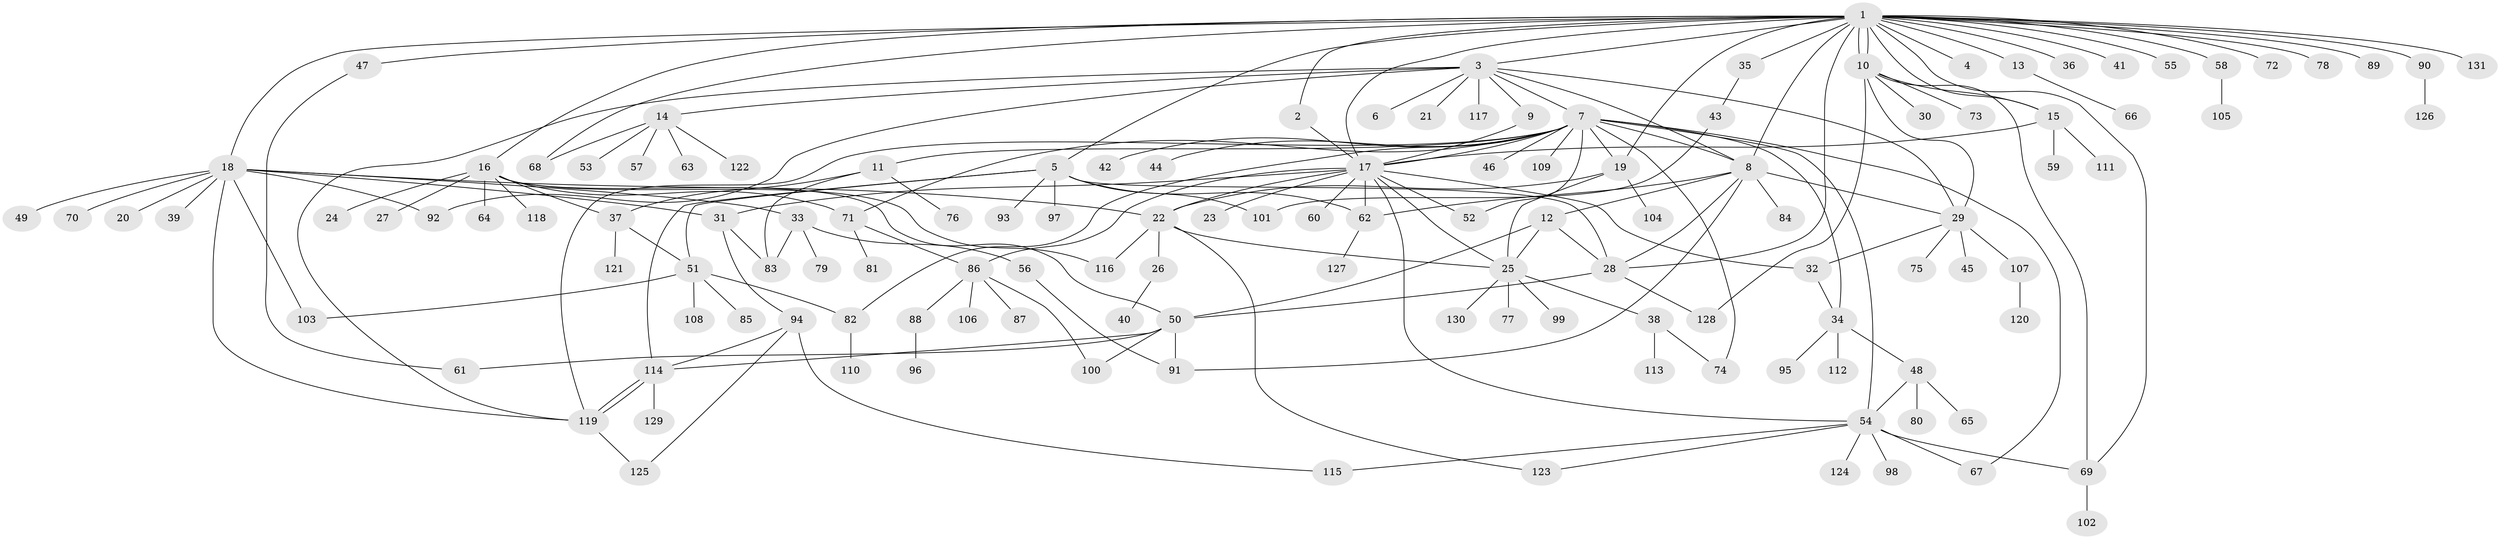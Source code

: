 // coarse degree distribution, {16: 0.014925373134328358, 4: 0.1044776119402985, 10: 0.04477611940298507, 7: 0.029850746268656716, 11: 0.029850746268656716, 8: 0.029850746268656716, 6: 0.07462686567164178, 3: 0.11940298507462686, 5: 0.07462686567164178, 1: 0.373134328358209, 2: 0.1044776119402985}
// Generated by graph-tools (version 1.1) at 2025/50/03/04/25 22:50:13]
// undirected, 131 vertices, 189 edges
graph export_dot {
  node [color=gray90,style=filled];
  1;
  2;
  3;
  4;
  5;
  6;
  7;
  8;
  9;
  10;
  11;
  12;
  13;
  14;
  15;
  16;
  17;
  18;
  19;
  20;
  21;
  22;
  23;
  24;
  25;
  26;
  27;
  28;
  29;
  30;
  31;
  32;
  33;
  34;
  35;
  36;
  37;
  38;
  39;
  40;
  41;
  42;
  43;
  44;
  45;
  46;
  47;
  48;
  49;
  50;
  51;
  52;
  53;
  54;
  55;
  56;
  57;
  58;
  59;
  60;
  61;
  62;
  63;
  64;
  65;
  66;
  67;
  68;
  69;
  70;
  71;
  72;
  73;
  74;
  75;
  76;
  77;
  78;
  79;
  80;
  81;
  82;
  83;
  84;
  85;
  86;
  87;
  88;
  89;
  90;
  91;
  92;
  93;
  94;
  95;
  96;
  97;
  98;
  99;
  100;
  101;
  102;
  103;
  104;
  105;
  106;
  107;
  108;
  109;
  110;
  111;
  112;
  113;
  114;
  115;
  116;
  117;
  118;
  119;
  120;
  121;
  122;
  123;
  124;
  125;
  126;
  127;
  128;
  129;
  130;
  131;
  1 -- 2;
  1 -- 3;
  1 -- 4;
  1 -- 5;
  1 -- 8;
  1 -- 10;
  1 -- 10;
  1 -- 13;
  1 -- 15;
  1 -- 16;
  1 -- 17;
  1 -- 18;
  1 -- 19;
  1 -- 28;
  1 -- 35;
  1 -- 36;
  1 -- 41;
  1 -- 47;
  1 -- 55;
  1 -- 58;
  1 -- 68;
  1 -- 69;
  1 -- 72;
  1 -- 78;
  1 -- 89;
  1 -- 90;
  1 -- 131;
  2 -- 17;
  3 -- 6;
  3 -- 7;
  3 -- 8;
  3 -- 9;
  3 -- 14;
  3 -- 21;
  3 -- 29;
  3 -- 92;
  3 -- 117;
  3 -- 119;
  5 -- 28;
  5 -- 51;
  5 -- 62;
  5 -- 93;
  5 -- 97;
  5 -- 101;
  5 -- 114;
  7 -- 8;
  7 -- 11;
  7 -- 17;
  7 -- 19;
  7 -- 34;
  7 -- 42;
  7 -- 44;
  7 -- 46;
  7 -- 52;
  7 -- 54;
  7 -- 67;
  7 -- 71;
  7 -- 74;
  7 -- 82;
  7 -- 109;
  7 -- 119;
  8 -- 12;
  8 -- 28;
  8 -- 29;
  8 -- 62;
  8 -- 84;
  8 -- 91;
  9 -- 17;
  10 -- 15;
  10 -- 29;
  10 -- 30;
  10 -- 69;
  10 -- 73;
  10 -- 128;
  11 -- 37;
  11 -- 76;
  11 -- 83;
  12 -- 25;
  12 -- 28;
  12 -- 50;
  13 -- 66;
  14 -- 53;
  14 -- 57;
  14 -- 63;
  14 -- 68;
  14 -- 122;
  15 -- 17;
  15 -- 59;
  15 -- 111;
  16 -- 24;
  16 -- 27;
  16 -- 37;
  16 -- 50;
  16 -- 64;
  16 -- 71;
  16 -- 116;
  16 -- 118;
  17 -- 22;
  17 -- 23;
  17 -- 25;
  17 -- 31;
  17 -- 32;
  17 -- 52;
  17 -- 54;
  17 -- 60;
  17 -- 62;
  17 -- 86;
  18 -- 20;
  18 -- 22;
  18 -- 31;
  18 -- 33;
  18 -- 39;
  18 -- 49;
  18 -- 70;
  18 -- 92;
  18 -- 103;
  18 -- 119;
  19 -- 22;
  19 -- 25;
  19 -- 104;
  22 -- 25;
  22 -- 26;
  22 -- 116;
  22 -- 123;
  25 -- 38;
  25 -- 77;
  25 -- 99;
  25 -- 130;
  26 -- 40;
  28 -- 50;
  28 -- 128;
  29 -- 32;
  29 -- 45;
  29 -- 75;
  29 -- 107;
  31 -- 83;
  31 -- 94;
  32 -- 34;
  33 -- 56;
  33 -- 79;
  33 -- 83;
  34 -- 48;
  34 -- 95;
  34 -- 112;
  35 -- 43;
  37 -- 51;
  37 -- 121;
  38 -- 74;
  38 -- 113;
  43 -- 101;
  47 -- 61;
  48 -- 54;
  48 -- 65;
  48 -- 80;
  50 -- 61;
  50 -- 91;
  50 -- 100;
  50 -- 114;
  51 -- 82;
  51 -- 85;
  51 -- 103;
  51 -- 108;
  54 -- 67;
  54 -- 69;
  54 -- 98;
  54 -- 115;
  54 -- 123;
  54 -- 124;
  56 -- 91;
  58 -- 105;
  62 -- 127;
  69 -- 102;
  71 -- 81;
  71 -- 86;
  82 -- 110;
  86 -- 87;
  86 -- 88;
  86 -- 100;
  86 -- 106;
  88 -- 96;
  90 -- 126;
  94 -- 114;
  94 -- 115;
  94 -- 125;
  107 -- 120;
  114 -- 119;
  114 -- 119;
  114 -- 129;
  119 -- 125;
}
